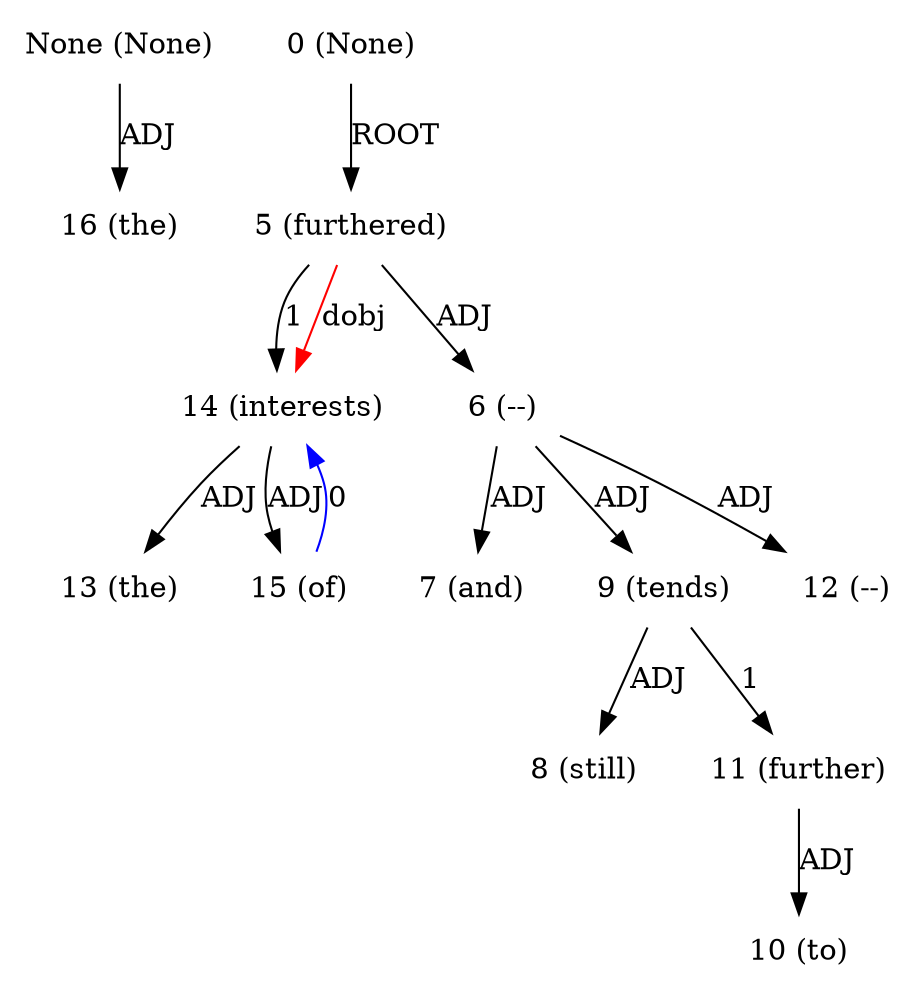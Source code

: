 digraph G{
edge [dir=forward]
node [shape=plaintext]

None [label="None (None)"]
None -> 16 [label="ADJ"]
0 [label="0 (None)"]
0 -> 5 [label="ROOT"]
5 [label="5 (furthered)"]
5 -> 14 [label="1"]
5 -> 6 [label="ADJ"]
6 [label="6 (--)"]
6 -> 7 [label="ADJ"]
6 -> 9 [label="ADJ"]
6 -> 12 [label="ADJ"]
7 [label="7 (and)"]
8 [label="8 (still)"]
9 [label="9 (tends)"]
9 -> 11 [label="1"]
9 -> 8 [label="ADJ"]
10 [label="10 (to)"]
11 [label="11 (further)"]
11 -> 10 [label="ADJ"]
12 [label="12 (--)"]
13 [label="13 (the)"]
14 [label="14 (interests)"]
14 -> 13 [label="ADJ"]
14 -> 15 [label="ADJ"]
5 -> 14 [label="dobj", color="red"]
15 [label="15 (of)"]
15 -> 14 [label="0", color="blue"]
16 [label="16 (the)"]
}
